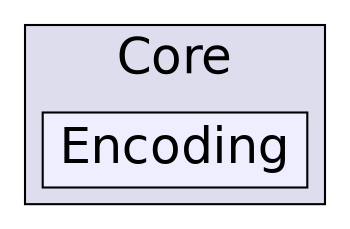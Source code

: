digraph "C:/Users/nathanael/Documents/resizer/Core/Encoding" {
  compound=true
  node [ fontsize="24", fontname="Helvetica"];
  edge [ labelfontsize="24", labelfontname="Helvetica"];
  subgraph clusterdir_c6310732a22f63c0c2fc5595561e68f1 {
    graph [ bgcolor="#ddddee", pencolor="black", label="Core" fontname="Helvetica", fontsize="24", URL="dir_c6310732a22f63c0c2fc5595561e68f1.html"]
  dir_14bd828a222b40e5e5f74fa343803a88 [shape=box, label="Encoding", style="filled", fillcolor="#eeeeff", pencolor="black", URL="dir_14bd828a222b40e5e5f74fa343803a88.html"];
  }
}
